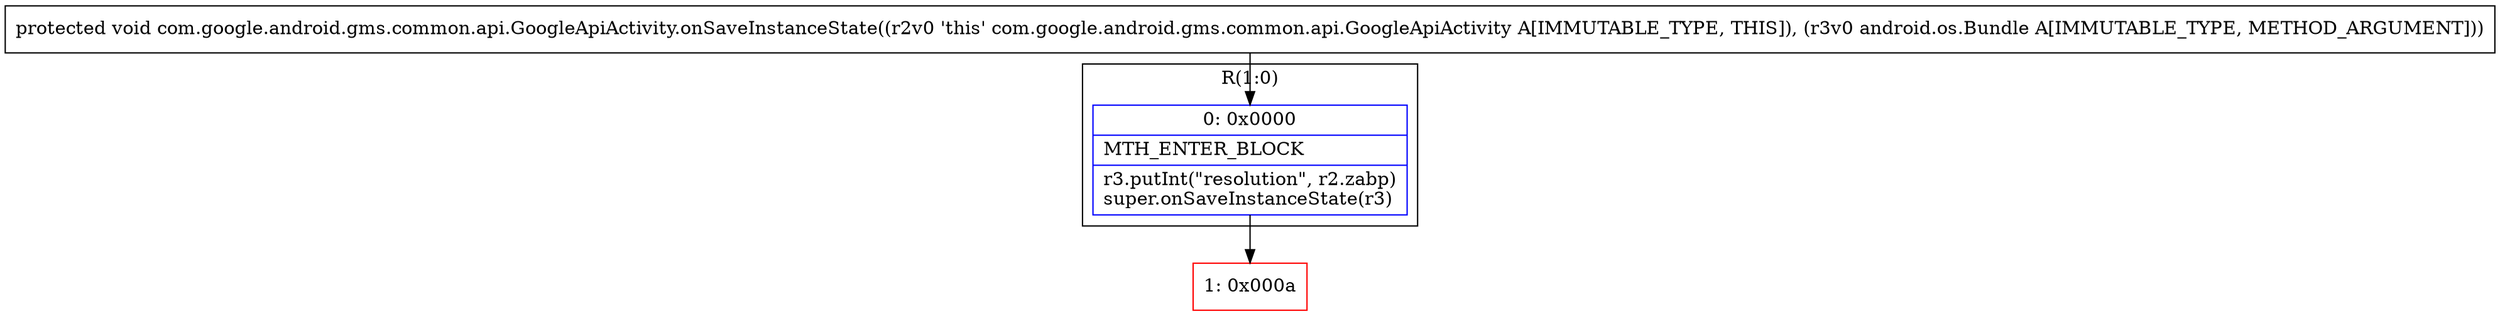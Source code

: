 digraph "CFG forcom.google.android.gms.common.api.GoogleApiActivity.onSaveInstanceState(Landroid\/os\/Bundle;)V" {
subgraph cluster_Region_34560124 {
label = "R(1:0)";
node [shape=record,color=blue];
Node_0 [shape=record,label="{0\:\ 0x0000|MTH_ENTER_BLOCK\l|r3.putInt(\"resolution\", r2.zabp)\lsuper.onSaveInstanceState(r3)\l}"];
}
Node_1 [shape=record,color=red,label="{1\:\ 0x000a}"];
MethodNode[shape=record,label="{protected void com.google.android.gms.common.api.GoogleApiActivity.onSaveInstanceState((r2v0 'this' com.google.android.gms.common.api.GoogleApiActivity A[IMMUTABLE_TYPE, THIS]), (r3v0 android.os.Bundle A[IMMUTABLE_TYPE, METHOD_ARGUMENT])) }"];
MethodNode -> Node_0;
Node_0 -> Node_1;
}

